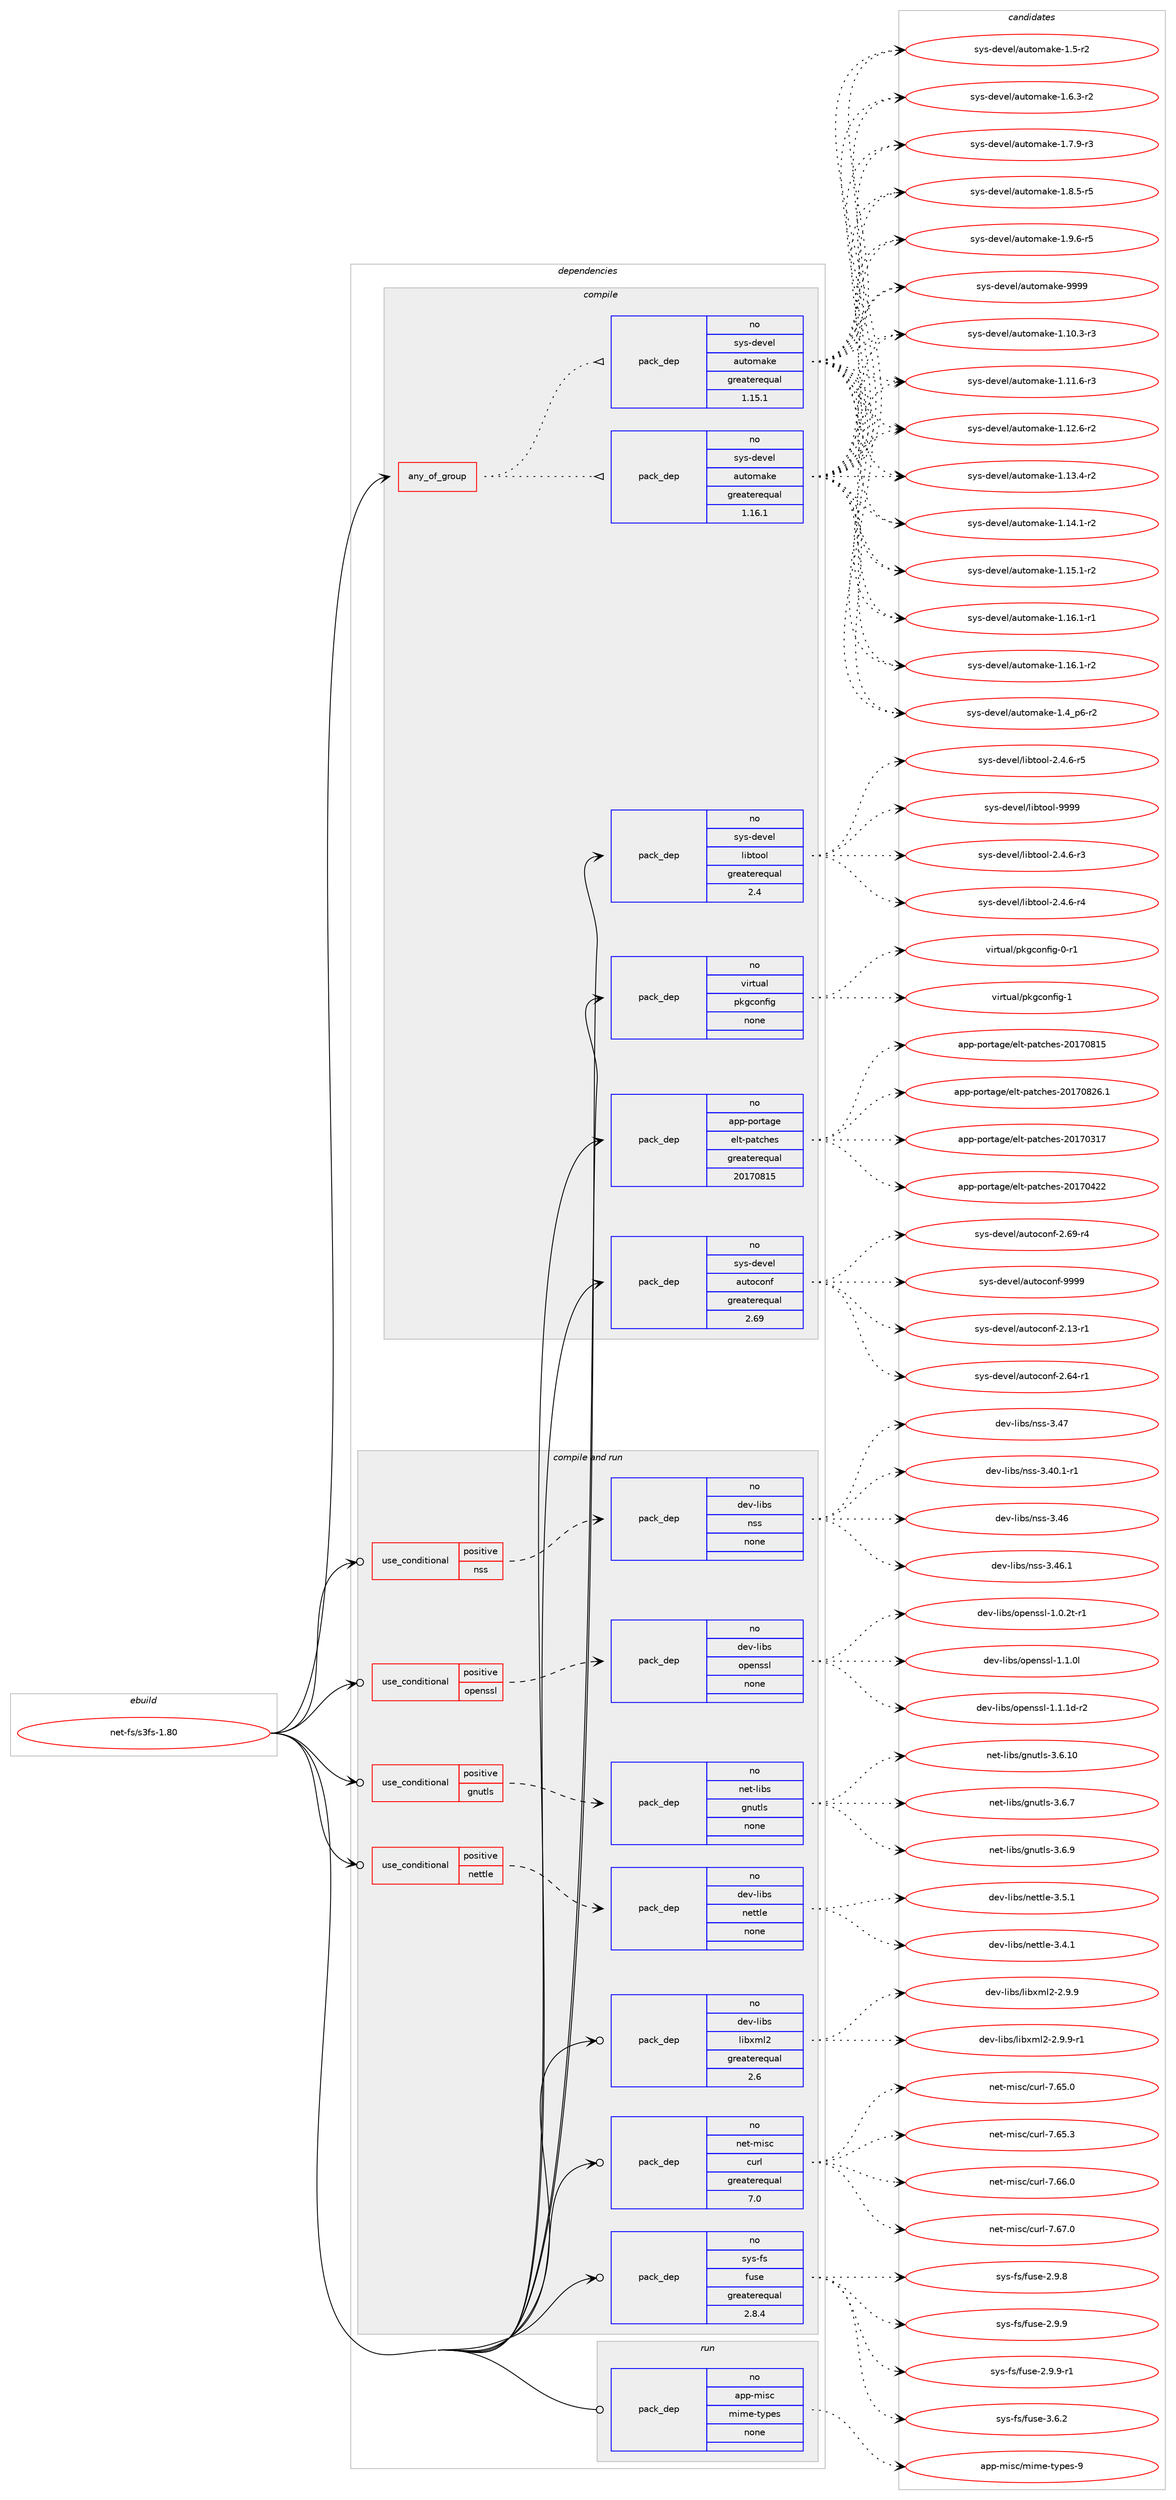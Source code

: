 digraph prolog {

# *************
# Graph options
# *************

newrank=true;
concentrate=true;
compound=true;
graph [rankdir=LR,fontname=Helvetica,fontsize=10,ranksep=1.5];#, ranksep=2.5, nodesep=0.2];
edge  [arrowhead=vee];
node  [fontname=Helvetica,fontsize=10];

# **********
# The ebuild
# **********

subgraph cluster_leftcol {
color=gray;
rank=same;
label=<<i>ebuild</i>>;
id [label="net-fs/s3fs-1.80", color=red, width=4, href="../net-fs/s3fs-1.80.svg"];
}

# ****************
# The dependencies
# ****************

subgraph cluster_midcol {
color=gray;
label=<<i>dependencies</i>>;
subgraph cluster_compile {
fillcolor="#eeeeee";
style=filled;
label=<<i>compile</i>>;
subgraph any13900 {
dependency819919 [label=<<TABLE BORDER="0" CELLBORDER="1" CELLSPACING="0" CELLPADDING="4"><TR><TD CELLPADDING="10">any_of_group</TD></TR></TABLE>>, shape=none, color=red];subgraph pack605843 {
dependency819920 [label=<<TABLE BORDER="0" CELLBORDER="1" CELLSPACING="0" CELLPADDING="4" WIDTH="220"><TR><TD ROWSPAN="6" CELLPADDING="30">pack_dep</TD></TR><TR><TD WIDTH="110">no</TD></TR><TR><TD>sys-devel</TD></TR><TR><TD>automake</TD></TR><TR><TD>greaterequal</TD></TR><TR><TD>1.16.1</TD></TR></TABLE>>, shape=none, color=blue];
}
dependency819919:e -> dependency819920:w [weight=20,style="dotted",arrowhead="oinv"];
subgraph pack605844 {
dependency819921 [label=<<TABLE BORDER="0" CELLBORDER="1" CELLSPACING="0" CELLPADDING="4" WIDTH="220"><TR><TD ROWSPAN="6" CELLPADDING="30">pack_dep</TD></TR><TR><TD WIDTH="110">no</TD></TR><TR><TD>sys-devel</TD></TR><TR><TD>automake</TD></TR><TR><TD>greaterequal</TD></TR><TR><TD>1.15.1</TD></TR></TABLE>>, shape=none, color=blue];
}
dependency819919:e -> dependency819921:w [weight=20,style="dotted",arrowhead="oinv"];
}
id:e -> dependency819919:w [weight=20,style="solid",arrowhead="vee"];
subgraph pack605845 {
dependency819922 [label=<<TABLE BORDER="0" CELLBORDER="1" CELLSPACING="0" CELLPADDING="4" WIDTH="220"><TR><TD ROWSPAN="6" CELLPADDING="30">pack_dep</TD></TR><TR><TD WIDTH="110">no</TD></TR><TR><TD>app-portage</TD></TR><TR><TD>elt-patches</TD></TR><TR><TD>greaterequal</TD></TR><TR><TD>20170815</TD></TR></TABLE>>, shape=none, color=blue];
}
id:e -> dependency819922:w [weight=20,style="solid",arrowhead="vee"];
subgraph pack605846 {
dependency819923 [label=<<TABLE BORDER="0" CELLBORDER="1" CELLSPACING="0" CELLPADDING="4" WIDTH="220"><TR><TD ROWSPAN="6" CELLPADDING="30">pack_dep</TD></TR><TR><TD WIDTH="110">no</TD></TR><TR><TD>sys-devel</TD></TR><TR><TD>autoconf</TD></TR><TR><TD>greaterequal</TD></TR><TR><TD>2.69</TD></TR></TABLE>>, shape=none, color=blue];
}
id:e -> dependency819923:w [weight=20,style="solid",arrowhead="vee"];
subgraph pack605847 {
dependency819924 [label=<<TABLE BORDER="0" CELLBORDER="1" CELLSPACING="0" CELLPADDING="4" WIDTH="220"><TR><TD ROWSPAN="6" CELLPADDING="30">pack_dep</TD></TR><TR><TD WIDTH="110">no</TD></TR><TR><TD>sys-devel</TD></TR><TR><TD>libtool</TD></TR><TR><TD>greaterequal</TD></TR><TR><TD>2.4</TD></TR></TABLE>>, shape=none, color=blue];
}
id:e -> dependency819924:w [weight=20,style="solid",arrowhead="vee"];
subgraph pack605848 {
dependency819925 [label=<<TABLE BORDER="0" CELLBORDER="1" CELLSPACING="0" CELLPADDING="4" WIDTH="220"><TR><TD ROWSPAN="6" CELLPADDING="30">pack_dep</TD></TR><TR><TD WIDTH="110">no</TD></TR><TR><TD>virtual</TD></TR><TR><TD>pkgconfig</TD></TR><TR><TD>none</TD></TR><TR><TD></TD></TR></TABLE>>, shape=none, color=blue];
}
id:e -> dependency819925:w [weight=20,style="solid",arrowhead="vee"];
}
subgraph cluster_compileandrun {
fillcolor="#eeeeee";
style=filled;
label=<<i>compile and run</i>>;
subgraph cond199725 {
dependency819926 [label=<<TABLE BORDER="0" CELLBORDER="1" CELLSPACING="0" CELLPADDING="4"><TR><TD ROWSPAN="3" CELLPADDING="10">use_conditional</TD></TR><TR><TD>positive</TD></TR><TR><TD>gnutls</TD></TR></TABLE>>, shape=none, color=red];
subgraph pack605849 {
dependency819927 [label=<<TABLE BORDER="0" CELLBORDER="1" CELLSPACING="0" CELLPADDING="4" WIDTH="220"><TR><TD ROWSPAN="6" CELLPADDING="30">pack_dep</TD></TR><TR><TD WIDTH="110">no</TD></TR><TR><TD>net-libs</TD></TR><TR><TD>gnutls</TD></TR><TR><TD>none</TD></TR><TR><TD></TD></TR></TABLE>>, shape=none, color=blue];
}
dependency819926:e -> dependency819927:w [weight=20,style="dashed",arrowhead="vee"];
}
id:e -> dependency819926:w [weight=20,style="solid",arrowhead="odotvee"];
subgraph cond199726 {
dependency819928 [label=<<TABLE BORDER="0" CELLBORDER="1" CELLSPACING="0" CELLPADDING="4"><TR><TD ROWSPAN="3" CELLPADDING="10">use_conditional</TD></TR><TR><TD>positive</TD></TR><TR><TD>nettle</TD></TR></TABLE>>, shape=none, color=red];
subgraph pack605850 {
dependency819929 [label=<<TABLE BORDER="0" CELLBORDER="1" CELLSPACING="0" CELLPADDING="4" WIDTH="220"><TR><TD ROWSPAN="6" CELLPADDING="30">pack_dep</TD></TR><TR><TD WIDTH="110">no</TD></TR><TR><TD>dev-libs</TD></TR><TR><TD>nettle</TD></TR><TR><TD>none</TD></TR><TR><TD></TD></TR></TABLE>>, shape=none, color=blue];
}
dependency819928:e -> dependency819929:w [weight=20,style="dashed",arrowhead="vee"];
}
id:e -> dependency819928:w [weight=20,style="solid",arrowhead="odotvee"];
subgraph cond199727 {
dependency819930 [label=<<TABLE BORDER="0" CELLBORDER="1" CELLSPACING="0" CELLPADDING="4"><TR><TD ROWSPAN="3" CELLPADDING="10">use_conditional</TD></TR><TR><TD>positive</TD></TR><TR><TD>nss</TD></TR></TABLE>>, shape=none, color=red];
subgraph pack605851 {
dependency819931 [label=<<TABLE BORDER="0" CELLBORDER="1" CELLSPACING="0" CELLPADDING="4" WIDTH="220"><TR><TD ROWSPAN="6" CELLPADDING="30">pack_dep</TD></TR><TR><TD WIDTH="110">no</TD></TR><TR><TD>dev-libs</TD></TR><TR><TD>nss</TD></TR><TR><TD>none</TD></TR><TR><TD></TD></TR></TABLE>>, shape=none, color=blue];
}
dependency819930:e -> dependency819931:w [weight=20,style="dashed",arrowhead="vee"];
}
id:e -> dependency819930:w [weight=20,style="solid",arrowhead="odotvee"];
subgraph cond199728 {
dependency819932 [label=<<TABLE BORDER="0" CELLBORDER="1" CELLSPACING="0" CELLPADDING="4"><TR><TD ROWSPAN="3" CELLPADDING="10">use_conditional</TD></TR><TR><TD>positive</TD></TR><TR><TD>openssl</TD></TR></TABLE>>, shape=none, color=red];
subgraph pack605852 {
dependency819933 [label=<<TABLE BORDER="0" CELLBORDER="1" CELLSPACING="0" CELLPADDING="4" WIDTH="220"><TR><TD ROWSPAN="6" CELLPADDING="30">pack_dep</TD></TR><TR><TD WIDTH="110">no</TD></TR><TR><TD>dev-libs</TD></TR><TR><TD>openssl</TD></TR><TR><TD>none</TD></TR><TR><TD></TD></TR></TABLE>>, shape=none, color=blue];
}
dependency819932:e -> dependency819933:w [weight=20,style="dashed",arrowhead="vee"];
}
id:e -> dependency819932:w [weight=20,style="solid",arrowhead="odotvee"];
subgraph pack605853 {
dependency819934 [label=<<TABLE BORDER="0" CELLBORDER="1" CELLSPACING="0" CELLPADDING="4" WIDTH="220"><TR><TD ROWSPAN="6" CELLPADDING="30">pack_dep</TD></TR><TR><TD WIDTH="110">no</TD></TR><TR><TD>dev-libs</TD></TR><TR><TD>libxml2</TD></TR><TR><TD>greaterequal</TD></TR><TR><TD>2.6</TD></TR></TABLE>>, shape=none, color=blue];
}
id:e -> dependency819934:w [weight=20,style="solid",arrowhead="odotvee"];
subgraph pack605854 {
dependency819935 [label=<<TABLE BORDER="0" CELLBORDER="1" CELLSPACING="0" CELLPADDING="4" WIDTH="220"><TR><TD ROWSPAN="6" CELLPADDING="30">pack_dep</TD></TR><TR><TD WIDTH="110">no</TD></TR><TR><TD>net-misc</TD></TR><TR><TD>curl</TD></TR><TR><TD>greaterequal</TD></TR><TR><TD>7.0</TD></TR></TABLE>>, shape=none, color=blue];
}
id:e -> dependency819935:w [weight=20,style="solid",arrowhead="odotvee"];
subgraph pack605855 {
dependency819936 [label=<<TABLE BORDER="0" CELLBORDER="1" CELLSPACING="0" CELLPADDING="4" WIDTH="220"><TR><TD ROWSPAN="6" CELLPADDING="30">pack_dep</TD></TR><TR><TD WIDTH="110">no</TD></TR><TR><TD>sys-fs</TD></TR><TR><TD>fuse</TD></TR><TR><TD>greaterequal</TD></TR><TR><TD>2.8.4</TD></TR></TABLE>>, shape=none, color=blue];
}
id:e -> dependency819936:w [weight=20,style="solid",arrowhead="odotvee"];
}
subgraph cluster_run {
fillcolor="#eeeeee";
style=filled;
label=<<i>run</i>>;
subgraph pack605856 {
dependency819937 [label=<<TABLE BORDER="0" CELLBORDER="1" CELLSPACING="0" CELLPADDING="4" WIDTH="220"><TR><TD ROWSPAN="6" CELLPADDING="30">pack_dep</TD></TR><TR><TD WIDTH="110">no</TD></TR><TR><TD>app-misc</TD></TR><TR><TD>mime-types</TD></TR><TR><TD>none</TD></TR><TR><TD></TD></TR></TABLE>>, shape=none, color=blue];
}
id:e -> dependency819937:w [weight=20,style="solid",arrowhead="odot"];
}
}

# **************
# The candidates
# **************

subgraph cluster_choices {
rank=same;
color=gray;
label=<<i>candidates</i>>;

subgraph choice605843 {
color=black;
nodesep=1;
choice11512111545100101118101108479711711611110997107101454946494846514511451 [label="sys-devel/automake-1.10.3-r3", color=red, width=4,href="../sys-devel/automake-1.10.3-r3.svg"];
choice11512111545100101118101108479711711611110997107101454946494946544511451 [label="sys-devel/automake-1.11.6-r3", color=red, width=4,href="../sys-devel/automake-1.11.6-r3.svg"];
choice11512111545100101118101108479711711611110997107101454946495046544511450 [label="sys-devel/automake-1.12.6-r2", color=red, width=4,href="../sys-devel/automake-1.12.6-r2.svg"];
choice11512111545100101118101108479711711611110997107101454946495146524511450 [label="sys-devel/automake-1.13.4-r2", color=red, width=4,href="../sys-devel/automake-1.13.4-r2.svg"];
choice11512111545100101118101108479711711611110997107101454946495246494511450 [label="sys-devel/automake-1.14.1-r2", color=red, width=4,href="../sys-devel/automake-1.14.1-r2.svg"];
choice11512111545100101118101108479711711611110997107101454946495346494511450 [label="sys-devel/automake-1.15.1-r2", color=red, width=4,href="../sys-devel/automake-1.15.1-r2.svg"];
choice11512111545100101118101108479711711611110997107101454946495446494511449 [label="sys-devel/automake-1.16.1-r1", color=red, width=4,href="../sys-devel/automake-1.16.1-r1.svg"];
choice11512111545100101118101108479711711611110997107101454946495446494511450 [label="sys-devel/automake-1.16.1-r2", color=red, width=4,href="../sys-devel/automake-1.16.1-r2.svg"];
choice115121115451001011181011084797117116111109971071014549465295112544511450 [label="sys-devel/automake-1.4_p6-r2", color=red, width=4,href="../sys-devel/automake-1.4_p6-r2.svg"];
choice11512111545100101118101108479711711611110997107101454946534511450 [label="sys-devel/automake-1.5-r2", color=red, width=4,href="../sys-devel/automake-1.5-r2.svg"];
choice115121115451001011181011084797117116111109971071014549465446514511450 [label="sys-devel/automake-1.6.3-r2", color=red, width=4,href="../sys-devel/automake-1.6.3-r2.svg"];
choice115121115451001011181011084797117116111109971071014549465546574511451 [label="sys-devel/automake-1.7.9-r3", color=red, width=4,href="../sys-devel/automake-1.7.9-r3.svg"];
choice115121115451001011181011084797117116111109971071014549465646534511453 [label="sys-devel/automake-1.8.5-r5", color=red, width=4,href="../sys-devel/automake-1.8.5-r5.svg"];
choice115121115451001011181011084797117116111109971071014549465746544511453 [label="sys-devel/automake-1.9.6-r5", color=red, width=4,href="../sys-devel/automake-1.9.6-r5.svg"];
choice115121115451001011181011084797117116111109971071014557575757 [label="sys-devel/automake-9999", color=red, width=4,href="../sys-devel/automake-9999.svg"];
dependency819920:e -> choice11512111545100101118101108479711711611110997107101454946494846514511451:w [style=dotted,weight="100"];
dependency819920:e -> choice11512111545100101118101108479711711611110997107101454946494946544511451:w [style=dotted,weight="100"];
dependency819920:e -> choice11512111545100101118101108479711711611110997107101454946495046544511450:w [style=dotted,weight="100"];
dependency819920:e -> choice11512111545100101118101108479711711611110997107101454946495146524511450:w [style=dotted,weight="100"];
dependency819920:e -> choice11512111545100101118101108479711711611110997107101454946495246494511450:w [style=dotted,weight="100"];
dependency819920:e -> choice11512111545100101118101108479711711611110997107101454946495346494511450:w [style=dotted,weight="100"];
dependency819920:e -> choice11512111545100101118101108479711711611110997107101454946495446494511449:w [style=dotted,weight="100"];
dependency819920:e -> choice11512111545100101118101108479711711611110997107101454946495446494511450:w [style=dotted,weight="100"];
dependency819920:e -> choice115121115451001011181011084797117116111109971071014549465295112544511450:w [style=dotted,weight="100"];
dependency819920:e -> choice11512111545100101118101108479711711611110997107101454946534511450:w [style=dotted,weight="100"];
dependency819920:e -> choice115121115451001011181011084797117116111109971071014549465446514511450:w [style=dotted,weight="100"];
dependency819920:e -> choice115121115451001011181011084797117116111109971071014549465546574511451:w [style=dotted,weight="100"];
dependency819920:e -> choice115121115451001011181011084797117116111109971071014549465646534511453:w [style=dotted,weight="100"];
dependency819920:e -> choice115121115451001011181011084797117116111109971071014549465746544511453:w [style=dotted,weight="100"];
dependency819920:e -> choice115121115451001011181011084797117116111109971071014557575757:w [style=dotted,weight="100"];
}
subgraph choice605844 {
color=black;
nodesep=1;
choice11512111545100101118101108479711711611110997107101454946494846514511451 [label="sys-devel/automake-1.10.3-r3", color=red, width=4,href="../sys-devel/automake-1.10.3-r3.svg"];
choice11512111545100101118101108479711711611110997107101454946494946544511451 [label="sys-devel/automake-1.11.6-r3", color=red, width=4,href="../sys-devel/automake-1.11.6-r3.svg"];
choice11512111545100101118101108479711711611110997107101454946495046544511450 [label="sys-devel/automake-1.12.6-r2", color=red, width=4,href="../sys-devel/automake-1.12.6-r2.svg"];
choice11512111545100101118101108479711711611110997107101454946495146524511450 [label="sys-devel/automake-1.13.4-r2", color=red, width=4,href="../sys-devel/automake-1.13.4-r2.svg"];
choice11512111545100101118101108479711711611110997107101454946495246494511450 [label="sys-devel/automake-1.14.1-r2", color=red, width=4,href="../sys-devel/automake-1.14.1-r2.svg"];
choice11512111545100101118101108479711711611110997107101454946495346494511450 [label="sys-devel/automake-1.15.1-r2", color=red, width=4,href="../sys-devel/automake-1.15.1-r2.svg"];
choice11512111545100101118101108479711711611110997107101454946495446494511449 [label="sys-devel/automake-1.16.1-r1", color=red, width=4,href="../sys-devel/automake-1.16.1-r1.svg"];
choice11512111545100101118101108479711711611110997107101454946495446494511450 [label="sys-devel/automake-1.16.1-r2", color=red, width=4,href="../sys-devel/automake-1.16.1-r2.svg"];
choice115121115451001011181011084797117116111109971071014549465295112544511450 [label="sys-devel/automake-1.4_p6-r2", color=red, width=4,href="../sys-devel/automake-1.4_p6-r2.svg"];
choice11512111545100101118101108479711711611110997107101454946534511450 [label="sys-devel/automake-1.5-r2", color=red, width=4,href="../sys-devel/automake-1.5-r2.svg"];
choice115121115451001011181011084797117116111109971071014549465446514511450 [label="sys-devel/automake-1.6.3-r2", color=red, width=4,href="../sys-devel/automake-1.6.3-r2.svg"];
choice115121115451001011181011084797117116111109971071014549465546574511451 [label="sys-devel/automake-1.7.9-r3", color=red, width=4,href="../sys-devel/automake-1.7.9-r3.svg"];
choice115121115451001011181011084797117116111109971071014549465646534511453 [label="sys-devel/automake-1.8.5-r5", color=red, width=4,href="../sys-devel/automake-1.8.5-r5.svg"];
choice115121115451001011181011084797117116111109971071014549465746544511453 [label="sys-devel/automake-1.9.6-r5", color=red, width=4,href="../sys-devel/automake-1.9.6-r5.svg"];
choice115121115451001011181011084797117116111109971071014557575757 [label="sys-devel/automake-9999", color=red, width=4,href="../sys-devel/automake-9999.svg"];
dependency819921:e -> choice11512111545100101118101108479711711611110997107101454946494846514511451:w [style=dotted,weight="100"];
dependency819921:e -> choice11512111545100101118101108479711711611110997107101454946494946544511451:w [style=dotted,weight="100"];
dependency819921:e -> choice11512111545100101118101108479711711611110997107101454946495046544511450:w [style=dotted,weight="100"];
dependency819921:e -> choice11512111545100101118101108479711711611110997107101454946495146524511450:w [style=dotted,weight="100"];
dependency819921:e -> choice11512111545100101118101108479711711611110997107101454946495246494511450:w [style=dotted,weight="100"];
dependency819921:e -> choice11512111545100101118101108479711711611110997107101454946495346494511450:w [style=dotted,weight="100"];
dependency819921:e -> choice11512111545100101118101108479711711611110997107101454946495446494511449:w [style=dotted,weight="100"];
dependency819921:e -> choice11512111545100101118101108479711711611110997107101454946495446494511450:w [style=dotted,weight="100"];
dependency819921:e -> choice115121115451001011181011084797117116111109971071014549465295112544511450:w [style=dotted,weight="100"];
dependency819921:e -> choice11512111545100101118101108479711711611110997107101454946534511450:w [style=dotted,weight="100"];
dependency819921:e -> choice115121115451001011181011084797117116111109971071014549465446514511450:w [style=dotted,weight="100"];
dependency819921:e -> choice115121115451001011181011084797117116111109971071014549465546574511451:w [style=dotted,weight="100"];
dependency819921:e -> choice115121115451001011181011084797117116111109971071014549465646534511453:w [style=dotted,weight="100"];
dependency819921:e -> choice115121115451001011181011084797117116111109971071014549465746544511453:w [style=dotted,weight="100"];
dependency819921:e -> choice115121115451001011181011084797117116111109971071014557575757:w [style=dotted,weight="100"];
}
subgraph choice605845 {
color=black;
nodesep=1;
choice97112112451121111141169710310147101108116451129711699104101115455048495548514955 [label="app-portage/elt-patches-20170317", color=red, width=4,href="../app-portage/elt-patches-20170317.svg"];
choice97112112451121111141169710310147101108116451129711699104101115455048495548525050 [label="app-portage/elt-patches-20170422", color=red, width=4,href="../app-portage/elt-patches-20170422.svg"];
choice97112112451121111141169710310147101108116451129711699104101115455048495548564953 [label="app-portage/elt-patches-20170815", color=red, width=4,href="../app-portage/elt-patches-20170815.svg"];
choice971121124511211111411697103101471011081164511297116991041011154550484955485650544649 [label="app-portage/elt-patches-20170826.1", color=red, width=4,href="../app-portage/elt-patches-20170826.1.svg"];
dependency819922:e -> choice97112112451121111141169710310147101108116451129711699104101115455048495548514955:w [style=dotted,weight="100"];
dependency819922:e -> choice97112112451121111141169710310147101108116451129711699104101115455048495548525050:w [style=dotted,weight="100"];
dependency819922:e -> choice97112112451121111141169710310147101108116451129711699104101115455048495548564953:w [style=dotted,weight="100"];
dependency819922:e -> choice971121124511211111411697103101471011081164511297116991041011154550484955485650544649:w [style=dotted,weight="100"];
}
subgraph choice605846 {
color=black;
nodesep=1;
choice1151211154510010111810110847971171161119911111010245504649514511449 [label="sys-devel/autoconf-2.13-r1", color=red, width=4,href="../sys-devel/autoconf-2.13-r1.svg"];
choice1151211154510010111810110847971171161119911111010245504654524511449 [label="sys-devel/autoconf-2.64-r1", color=red, width=4,href="../sys-devel/autoconf-2.64-r1.svg"];
choice1151211154510010111810110847971171161119911111010245504654574511452 [label="sys-devel/autoconf-2.69-r4", color=red, width=4,href="../sys-devel/autoconf-2.69-r4.svg"];
choice115121115451001011181011084797117116111991111101024557575757 [label="sys-devel/autoconf-9999", color=red, width=4,href="../sys-devel/autoconf-9999.svg"];
dependency819923:e -> choice1151211154510010111810110847971171161119911111010245504649514511449:w [style=dotted,weight="100"];
dependency819923:e -> choice1151211154510010111810110847971171161119911111010245504654524511449:w [style=dotted,weight="100"];
dependency819923:e -> choice1151211154510010111810110847971171161119911111010245504654574511452:w [style=dotted,weight="100"];
dependency819923:e -> choice115121115451001011181011084797117116111991111101024557575757:w [style=dotted,weight="100"];
}
subgraph choice605847 {
color=black;
nodesep=1;
choice1151211154510010111810110847108105981161111111084550465246544511451 [label="sys-devel/libtool-2.4.6-r3", color=red, width=4,href="../sys-devel/libtool-2.4.6-r3.svg"];
choice1151211154510010111810110847108105981161111111084550465246544511452 [label="sys-devel/libtool-2.4.6-r4", color=red, width=4,href="../sys-devel/libtool-2.4.6-r4.svg"];
choice1151211154510010111810110847108105981161111111084550465246544511453 [label="sys-devel/libtool-2.4.6-r5", color=red, width=4,href="../sys-devel/libtool-2.4.6-r5.svg"];
choice1151211154510010111810110847108105981161111111084557575757 [label="sys-devel/libtool-9999", color=red, width=4,href="../sys-devel/libtool-9999.svg"];
dependency819924:e -> choice1151211154510010111810110847108105981161111111084550465246544511451:w [style=dotted,weight="100"];
dependency819924:e -> choice1151211154510010111810110847108105981161111111084550465246544511452:w [style=dotted,weight="100"];
dependency819924:e -> choice1151211154510010111810110847108105981161111111084550465246544511453:w [style=dotted,weight="100"];
dependency819924:e -> choice1151211154510010111810110847108105981161111111084557575757:w [style=dotted,weight="100"];
}
subgraph choice605848 {
color=black;
nodesep=1;
choice11810511411611797108471121071039911111010210510345484511449 [label="virtual/pkgconfig-0-r1", color=red, width=4,href="../virtual/pkgconfig-0-r1.svg"];
choice1181051141161179710847112107103991111101021051034549 [label="virtual/pkgconfig-1", color=red, width=4,href="../virtual/pkgconfig-1.svg"];
dependency819925:e -> choice11810511411611797108471121071039911111010210510345484511449:w [style=dotted,weight="100"];
dependency819925:e -> choice1181051141161179710847112107103991111101021051034549:w [style=dotted,weight="100"];
}
subgraph choice605849 {
color=black;
nodesep=1;
choice11010111645108105981154710311011711610811545514654464948 [label="net-libs/gnutls-3.6.10", color=red, width=4,href="../net-libs/gnutls-3.6.10.svg"];
choice110101116451081059811547103110117116108115455146544655 [label="net-libs/gnutls-3.6.7", color=red, width=4,href="../net-libs/gnutls-3.6.7.svg"];
choice110101116451081059811547103110117116108115455146544657 [label="net-libs/gnutls-3.6.9", color=red, width=4,href="../net-libs/gnutls-3.6.9.svg"];
dependency819927:e -> choice11010111645108105981154710311011711610811545514654464948:w [style=dotted,weight="100"];
dependency819927:e -> choice110101116451081059811547103110117116108115455146544655:w [style=dotted,weight="100"];
dependency819927:e -> choice110101116451081059811547103110117116108115455146544657:w [style=dotted,weight="100"];
}
subgraph choice605850 {
color=black;
nodesep=1;
choice100101118451081059811547110101116116108101455146524649 [label="dev-libs/nettle-3.4.1", color=red, width=4,href="../dev-libs/nettle-3.4.1.svg"];
choice100101118451081059811547110101116116108101455146534649 [label="dev-libs/nettle-3.5.1", color=red, width=4,href="../dev-libs/nettle-3.5.1.svg"];
dependency819929:e -> choice100101118451081059811547110101116116108101455146524649:w [style=dotted,weight="100"];
dependency819929:e -> choice100101118451081059811547110101116116108101455146534649:w [style=dotted,weight="100"];
}
subgraph choice605851 {
color=black;
nodesep=1;
choice100101118451081059811547110115115455146524846494511449 [label="dev-libs/nss-3.40.1-r1", color=red, width=4,href="../dev-libs/nss-3.40.1-r1.svg"];
choice1001011184510810598115471101151154551465254 [label="dev-libs/nss-3.46", color=red, width=4,href="../dev-libs/nss-3.46.svg"];
choice10010111845108105981154711011511545514652544649 [label="dev-libs/nss-3.46.1", color=red, width=4,href="../dev-libs/nss-3.46.1.svg"];
choice1001011184510810598115471101151154551465255 [label="dev-libs/nss-3.47", color=red, width=4,href="../dev-libs/nss-3.47.svg"];
dependency819931:e -> choice100101118451081059811547110115115455146524846494511449:w [style=dotted,weight="100"];
dependency819931:e -> choice1001011184510810598115471101151154551465254:w [style=dotted,weight="100"];
dependency819931:e -> choice10010111845108105981154711011511545514652544649:w [style=dotted,weight="100"];
dependency819931:e -> choice1001011184510810598115471101151154551465255:w [style=dotted,weight="100"];
}
subgraph choice605852 {
color=black;
nodesep=1;
choice1001011184510810598115471111121011101151151084549464846501164511449 [label="dev-libs/openssl-1.0.2t-r1", color=red, width=4,href="../dev-libs/openssl-1.0.2t-r1.svg"];
choice100101118451081059811547111112101110115115108454946494648108 [label="dev-libs/openssl-1.1.0l", color=red, width=4,href="../dev-libs/openssl-1.1.0l.svg"];
choice1001011184510810598115471111121011101151151084549464946491004511450 [label="dev-libs/openssl-1.1.1d-r2", color=red, width=4,href="../dev-libs/openssl-1.1.1d-r2.svg"];
dependency819933:e -> choice1001011184510810598115471111121011101151151084549464846501164511449:w [style=dotted,weight="100"];
dependency819933:e -> choice100101118451081059811547111112101110115115108454946494648108:w [style=dotted,weight="100"];
dependency819933:e -> choice1001011184510810598115471111121011101151151084549464946491004511450:w [style=dotted,weight="100"];
}
subgraph choice605853 {
color=black;
nodesep=1;
choice1001011184510810598115471081059812010910850455046574657 [label="dev-libs/libxml2-2.9.9", color=red, width=4,href="../dev-libs/libxml2-2.9.9.svg"];
choice10010111845108105981154710810598120109108504550465746574511449 [label="dev-libs/libxml2-2.9.9-r1", color=red, width=4,href="../dev-libs/libxml2-2.9.9-r1.svg"];
dependency819934:e -> choice1001011184510810598115471081059812010910850455046574657:w [style=dotted,weight="100"];
dependency819934:e -> choice10010111845108105981154710810598120109108504550465746574511449:w [style=dotted,weight="100"];
}
subgraph choice605854 {
color=black;
nodesep=1;
choice1101011164510910511599479911711410845554654534648 [label="net-misc/curl-7.65.0", color=red, width=4,href="../net-misc/curl-7.65.0.svg"];
choice1101011164510910511599479911711410845554654534651 [label="net-misc/curl-7.65.3", color=red, width=4,href="../net-misc/curl-7.65.3.svg"];
choice1101011164510910511599479911711410845554654544648 [label="net-misc/curl-7.66.0", color=red, width=4,href="../net-misc/curl-7.66.0.svg"];
choice1101011164510910511599479911711410845554654554648 [label="net-misc/curl-7.67.0", color=red, width=4,href="../net-misc/curl-7.67.0.svg"];
dependency819935:e -> choice1101011164510910511599479911711410845554654534648:w [style=dotted,weight="100"];
dependency819935:e -> choice1101011164510910511599479911711410845554654534651:w [style=dotted,weight="100"];
dependency819935:e -> choice1101011164510910511599479911711410845554654544648:w [style=dotted,weight="100"];
dependency819935:e -> choice1101011164510910511599479911711410845554654554648:w [style=dotted,weight="100"];
}
subgraph choice605855 {
color=black;
nodesep=1;
choice1151211154510211547102117115101455046574656 [label="sys-fs/fuse-2.9.8", color=red, width=4,href="../sys-fs/fuse-2.9.8.svg"];
choice1151211154510211547102117115101455046574657 [label="sys-fs/fuse-2.9.9", color=red, width=4,href="../sys-fs/fuse-2.9.9.svg"];
choice11512111545102115471021171151014550465746574511449 [label="sys-fs/fuse-2.9.9-r1", color=red, width=4,href="../sys-fs/fuse-2.9.9-r1.svg"];
choice1151211154510211547102117115101455146544650 [label="sys-fs/fuse-3.6.2", color=red, width=4,href="../sys-fs/fuse-3.6.2.svg"];
dependency819936:e -> choice1151211154510211547102117115101455046574656:w [style=dotted,weight="100"];
dependency819936:e -> choice1151211154510211547102117115101455046574657:w [style=dotted,weight="100"];
dependency819936:e -> choice11512111545102115471021171151014550465746574511449:w [style=dotted,weight="100"];
dependency819936:e -> choice1151211154510211547102117115101455146544650:w [style=dotted,weight="100"];
}
subgraph choice605856 {
color=black;
nodesep=1;
choice97112112451091051159947109105109101451161211121011154557 [label="app-misc/mime-types-9", color=red, width=4,href="../app-misc/mime-types-9.svg"];
dependency819937:e -> choice97112112451091051159947109105109101451161211121011154557:w [style=dotted,weight="100"];
}
}

}
